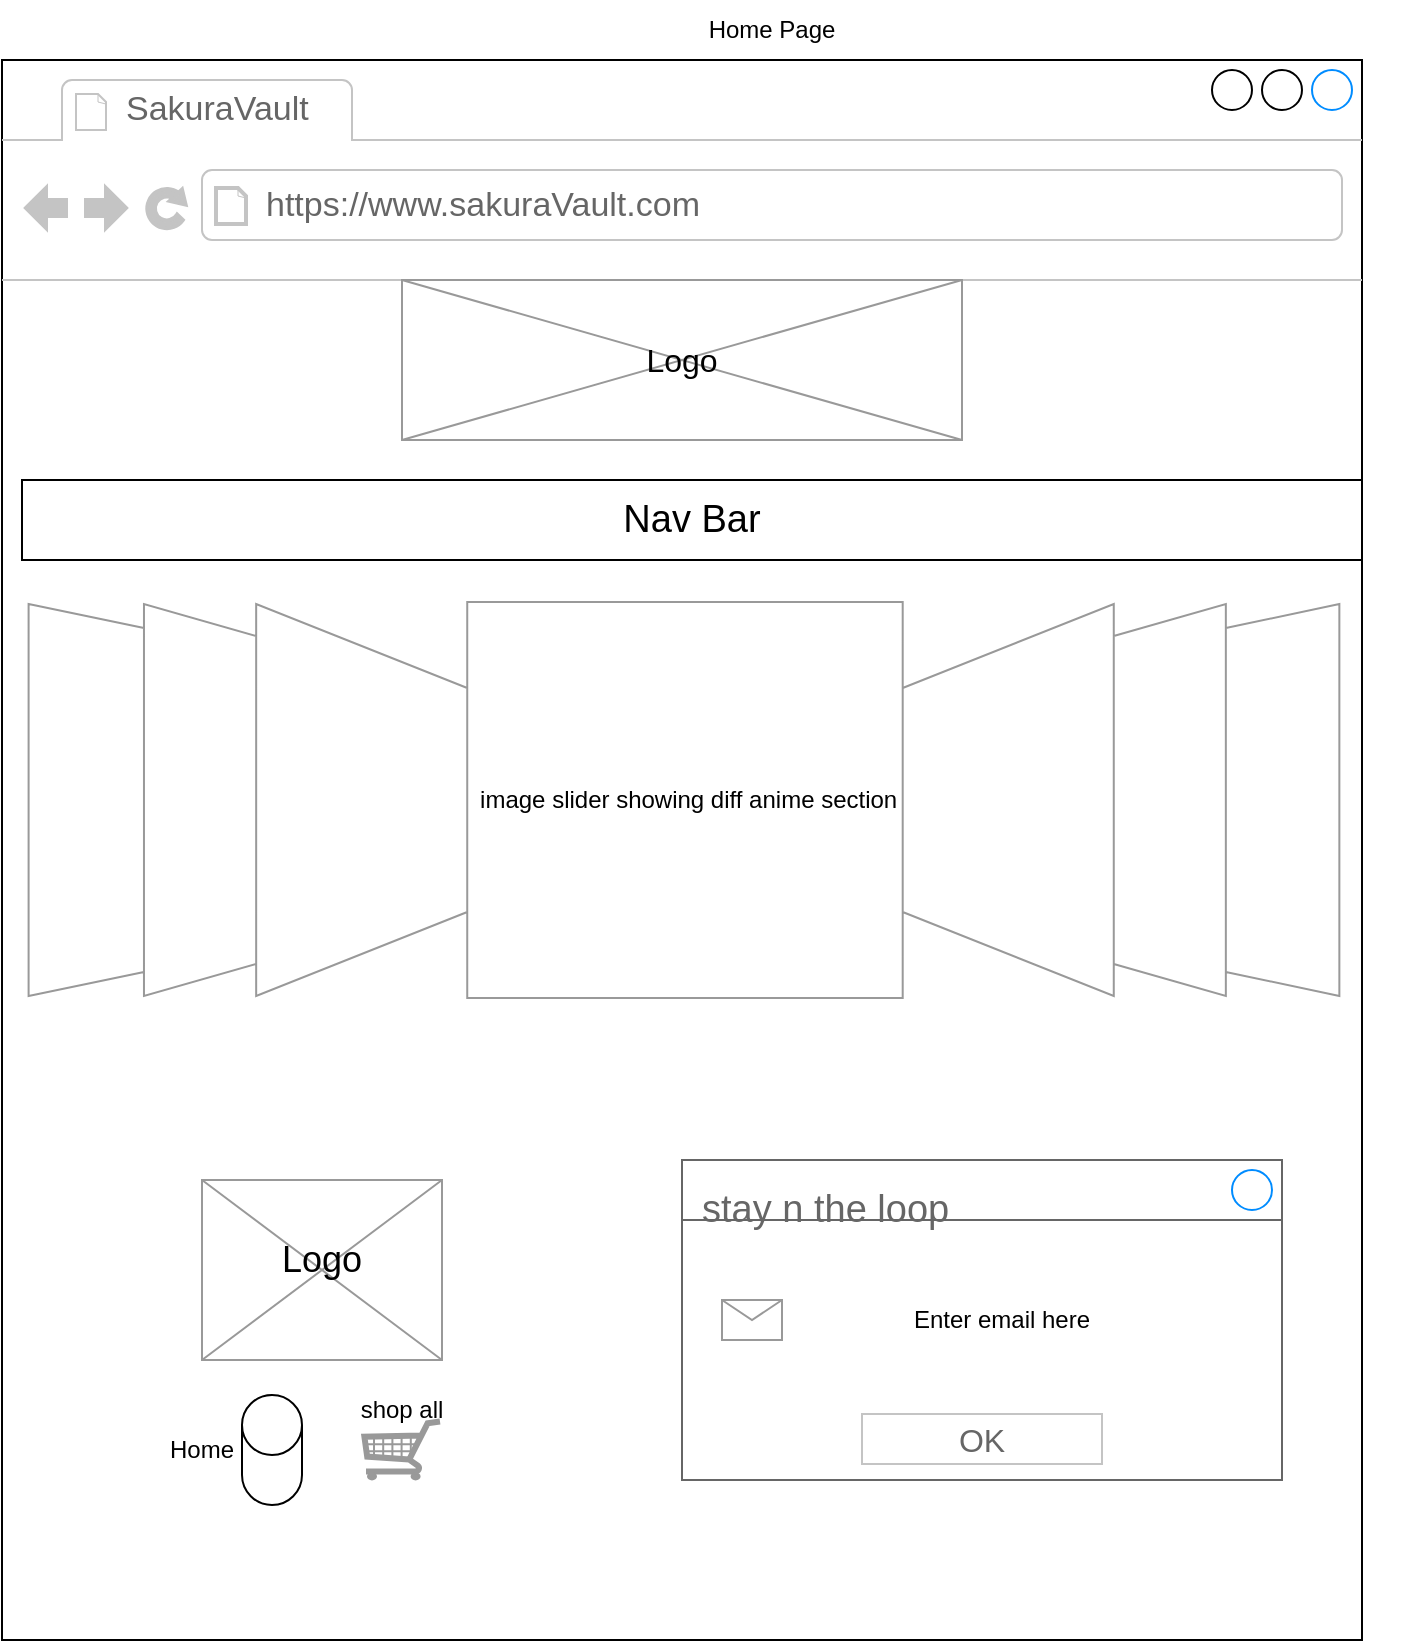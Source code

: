 <mxfile version="24.0.5" type="github">
  <diagram name="Page-1" id="eyLinjUvU1Ip7hieTrRp">
    <mxGraphModel dx="737" dy="538" grid="1" gridSize="10" guides="1" tooltips="1" connect="1" arrows="1" fold="1" page="1" pageScale="1" pageWidth="850" pageHeight="1100" math="0" shadow="0">
      <root>
        <mxCell id="0" />
        <mxCell id="1" parent="0" />
        <mxCell id="jT3DFioFZkrXziqjBPQQ-3" value="" style="strokeWidth=1;shadow=0;dashed=0;align=center;html=1;shape=mxgraph.mockup.containers.browserWindow;rSize=0;strokeColor2=#008cff;strokeColor3=#c4c4c4;mainText=,;recursiveResize=0;" vertex="1" parent="1">
          <mxGeometry x="10" y="40" width="680" height="790" as="geometry" />
        </mxCell>
        <mxCell id="jT3DFioFZkrXziqjBPQQ-4" value="SakuraVault" style="strokeWidth=1;shadow=0;dashed=0;align=center;html=1;shape=mxgraph.mockup.containers.anchor;fontSize=17;fontColor=#666666;align=left;whiteSpace=wrap;" vertex="1" parent="jT3DFioFZkrXziqjBPQQ-3">
          <mxGeometry x="60" y="12" width="110" height="26" as="geometry" />
        </mxCell>
        <mxCell id="jT3DFioFZkrXziqjBPQQ-5" value="https://www.sakuraVault.com" style="strokeWidth=1;shadow=0;dashed=0;align=center;html=1;shape=mxgraph.mockup.containers.anchor;rSize=0;fontSize=17;fontColor=#666666;align=left;" vertex="1" parent="jT3DFioFZkrXziqjBPQQ-3">
          <mxGeometry x="130" y="60" width="250" height="26" as="geometry" />
        </mxCell>
        <mxCell id="jT3DFioFZkrXziqjBPQQ-7" value="" style="verticalLabelPosition=bottom;shadow=0;dashed=0;align=center;html=1;verticalAlign=top;strokeWidth=1;shape=mxgraph.mockup.graphics.simpleIcon;strokeColor=#999999;" vertex="1" parent="jT3DFioFZkrXziqjBPQQ-3">
          <mxGeometry x="200" y="110" width="280" height="80" as="geometry" />
        </mxCell>
        <mxCell id="jT3DFioFZkrXziqjBPQQ-8" value="" style="verticalLabelPosition=bottom;shadow=0;dashed=0;align=center;html=1;verticalAlign=top;strokeWidth=1;shape=mxgraph.mockup.navigation.coverFlow;strokeColor=#999999;" vertex="1" parent="jT3DFioFZkrXziqjBPQQ-3">
          <mxGeometry x="10" y="270" width="660" height="200" as="geometry" />
        </mxCell>
        <mxCell id="jT3DFioFZkrXziqjBPQQ-10" value="" style="verticalLabelPosition=bottom;verticalAlign=top;html=1;shape=mxgraph.basic.rect;fillColor2=none;strokeWidth=1;size=20;indent=5;" vertex="1" parent="jT3DFioFZkrXziqjBPQQ-3">
          <mxGeometry x="10" y="210" width="670" height="40" as="geometry" />
        </mxCell>
        <mxCell id="jT3DFioFZkrXziqjBPQQ-11" value="&lt;font style=&quot;font-size: 19px;&quot;&gt;Nav Bar&lt;/font&gt;" style="text;html=1;align=center;verticalAlign=middle;whiteSpace=wrap;rounded=0;" vertex="1" parent="jT3DFioFZkrXziqjBPQQ-3">
          <mxGeometry x="180" y="215" width="330" height="30" as="geometry" />
        </mxCell>
        <mxCell id="jT3DFioFZkrXziqjBPQQ-14" value="&lt;font style=&quot;font-size: 16px;&quot;&gt;Logo&lt;/font&gt;" style="text;html=1;align=center;verticalAlign=middle;whiteSpace=wrap;rounded=0;" vertex="1" parent="jT3DFioFZkrXziqjBPQQ-3">
          <mxGeometry x="310" y="135" width="60" height="30" as="geometry" />
        </mxCell>
        <mxCell id="jT3DFioFZkrXziqjBPQQ-15" value="image slider showing diff anime section&amp;nbsp;" style="text;html=1;align=center;verticalAlign=middle;whiteSpace=wrap;rounded=0;" vertex="1" parent="jT3DFioFZkrXziqjBPQQ-3">
          <mxGeometry x="230" y="355" width="230" height="30" as="geometry" />
        </mxCell>
        <mxCell id="jT3DFioFZkrXziqjBPQQ-16" value="" style="strokeWidth=1;shadow=0;dashed=0;align=center;html=1;shape=mxgraph.mockup.containers.rrect;rSize=0;strokeColor=#666666;fontColor=#666666;fontSize=17;verticalAlign=top;whiteSpace=wrap;fillColor=#ffffff;spacingTop=32;" vertex="1" parent="jT3DFioFZkrXziqjBPQQ-3">
          <mxGeometry x="340" y="550" width="300" height="160" as="geometry" />
        </mxCell>
        <mxCell id="jT3DFioFZkrXziqjBPQQ-17" value="&lt;div&gt;&lt;br&gt;&lt;/div&gt;&lt;div&gt;&lt;font style=&quot;font-size: 19px;&quot;&gt;stay n the loop&lt;/font&gt;&lt;/div&gt;" style="strokeWidth=1;shadow=0;dashed=0;align=center;html=1;shape=mxgraph.mockup.containers.rrect;rSize=0;fontSize=17;fontColor=#666666;strokeColor=#666666;align=left;spacingLeft=8;fillColor=#ffffff;resizeWidth=1;whiteSpace=wrap;" vertex="1" parent="jT3DFioFZkrXziqjBPQQ-16">
          <mxGeometry width="300" height="30" relative="1" as="geometry" />
        </mxCell>
        <mxCell id="jT3DFioFZkrXziqjBPQQ-18" value="" style="shape=ellipse;strokeColor=#008cff;resizable=0;fillColor=none;html=1;" vertex="1" parent="jT3DFioFZkrXziqjBPQQ-17">
          <mxGeometry x="1" y="0.5" width="20" height="20" relative="1" as="geometry">
            <mxPoint x="-25" y="-10" as="offset" />
          </mxGeometry>
        </mxCell>
        <mxCell id="jT3DFioFZkrXziqjBPQQ-19" value="OK" style="strokeWidth=1;shadow=0;dashed=0;align=center;html=1;shape=mxgraph.mockup.containers.rrect;rSize=0;fontSize=16;fontColor=#666666;strokeColor=#c4c4c4;resizable=0;whiteSpace=wrap;fillColor=#ffffff;" vertex="1" parent="jT3DFioFZkrXziqjBPQQ-16">
          <mxGeometry x="0.5" y="1" width="120" height="25" relative="1" as="geometry">
            <mxPoint x="-60" y="-33" as="offset" />
          </mxGeometry>
        </mxCell>
        <mxCell id="jT3DFioFZkrXziqjBPQQ-21" value="" style="verticalLabelPosition=bottom;shadow=0;dashed=0;align=center;html=1;verticalAlign=top;strokeWidth=1;shape=mxgraph.mockup.misc.mail2;strokeColor=#999999;" vertex="1" parent="jT3DFioFZkrXziqjBPQQ-16">
          <mxGeometry x="20" y="70" width="30" height="20" as="geometry" />
        </mxCell>
        <mxCell id="jT3DFioFZkrXziqjBPQQ-22" value="Enter email here" style="text;html=1;align=center;verticalAlign=middle;whiteSpace=wrap;rounded=0;" vertex="1" parent="jT3DFioFZkrXziqjBPQQ-16">
          <mxGeometry x="80" y="65" width="160" height="30" as="geometry" />
        </mxCell>
        <mxCell id="jT3DFioFZkrXziqjBPQQ-20" value="" style="verticalLabelPosition=bottom;shadow=0;dashed=0;align=center;html=1;verticalAlign=top;strokeWidth=1;shape=mxgraph.mockup.misc.shoppingCart;strokeColor=#999999;" vertex="1" parent="jT3DFioFZkrXziqjBPQQ-3">
          <mxGeometry x="180" y="680" width="40" height="30" as="geometry" />
        </mxCell>
        <mxCell id="jT3DFioFZkrXziqjBPQQ-23" value="shop all" style="text;html=1;align=center;verticalAlign=middle;whiteSpace=wrap;rounded=0;" vertex="1" parent="jT3DFioFZkrXziqjBPQQ-3">
          <mxGeometry x="170" y="660" width="60" height="30" as="geometry" />
        </mxCell>
        <mxCell id="jT3DFioFZkrXziqjBPQQ-24" value="Home" style="text;html=1;align=center;verticalAlign=middle;whiteSpace=wrap;rounded=0;" vertex="1" parent="jT3DFioFZkrXziqjBPQQ-3">
          <mxGeometry x="70" y="680" width="60" height="30" as="geometry" />
        </mxCell>
        <mxCell id="jT3DFioFZkrXziqjBPQQ-25" value="" style="shape=cylinder3;whiteSpace=wrap;html=1;boundedLbl=1;backgroundOutline=1;size=15;" vertex="1" parent="jT3DFioFZkrXziqjBPQQ-3">
          <mxGeometry x="120" y="667.5" width="30" height="55" as="geometry" />
        </mxCell>
        <mxCell id="jT3DFioFZkrXziqjBPQQ-26" value="" style="verticalLabelPosition=bottom;shadow=0;dashed=0;align=center;html=1;verticalAlign=top;strokeWidth=1;shape=mxgraph.mockup.graphics.simpleIcon;strokeColor=#999999;" vertex="1" parent="jT3DFioFZkrXziqjBPQQ-3">
          <mxGeometry x="100" y="560" width="120" height="90" as="geometry" />
        </mxCell>
        <mxCell id="jT3DFioFZkrXziqjBPQQ-27" value="&lt;font style=&quot;font-size: 18px;&quot;&gt;Logo&lt;/font&gt;" style="text;html=1;align=center;verticalAlign=middle;whiteSpace=wrap;rounded=0;" vertex="1" parent="jT3DFioFZkrXziqjBPQQ-3">
          <mxGeometry x="130" y="585" width="60" height="30" as="geometry" />
        </mxCell>
        <mxCell id="jT3DFioFZkrXziqjBPQQ-6" value="Home Page" style="text;html=1;align=center;verticalAlign=middle;whiteSpace=wrap;rounded=0;" vertex="1" parent="1">
          <mxGeometry x="70" y="10" width="650" height="30" as="geometry" />
        </mxCell>
      </root>
    </mxGraphModel>
  </diagram>
</mxfile>
